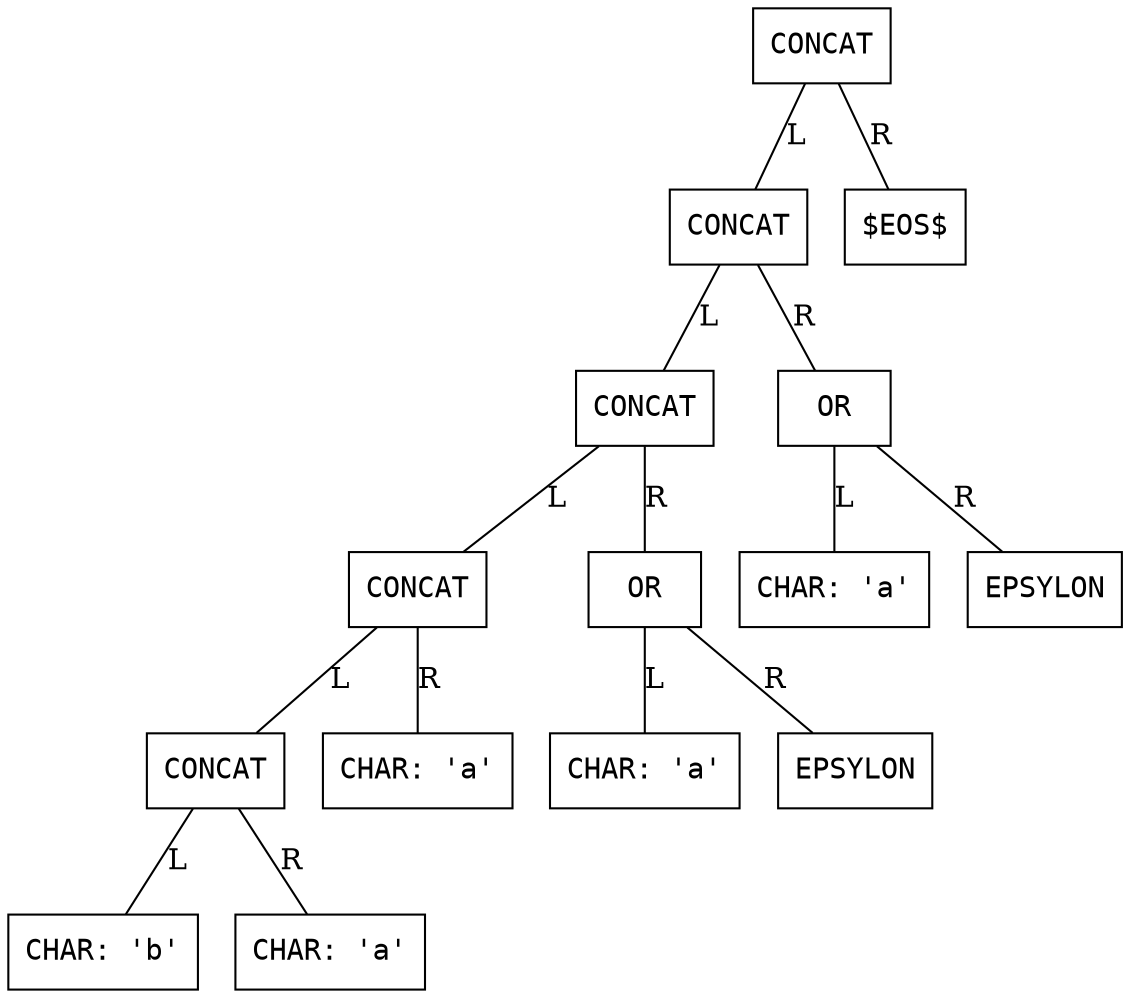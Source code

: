 digraph AST {
  node [shape=box, fontname="Courier"];
  edge [arrowhead=none];

  0 [label="CONCAT"];
  1 [label="CONCAT"];
  2 [label="CONCAT"];
  3 [label="CONCAT"];
  4 [label="CONCAT"];
  5 [label="CHAR: 'b'"];
  4 -> 5 [label="L"];
  6 [label="CHAR: 'a'"];
  4 -> 6 [label="R"];
  3 -> 4 [label="L"];
  7 [label="CHAR: 'a'"];
  3 -> 7 [label="R"];
  2 -> 3 [label="L"];
  8 [label="OR"];
  9 [label="CHAR: 'a'"];
  8 -> 9 [label="L"];
  10 [label="EPSYLON"];
  8 -> 10 [label="R"];
  2 -> 8 [label="R"];
  1 -> 2 [label="L"];
  11 [label="OR"];
  12 [label="CHAR: 'a'"];
  11 -> 12 [label="L"];
  13 [label="EPSYLON"];
  11 -> 13 [label="R"];
  1 -> 11 [label="R"];
  0 -> 1 [label="L"];
  14 [label="$EOS$"];
  0 -> 14 [label="R"];
}
